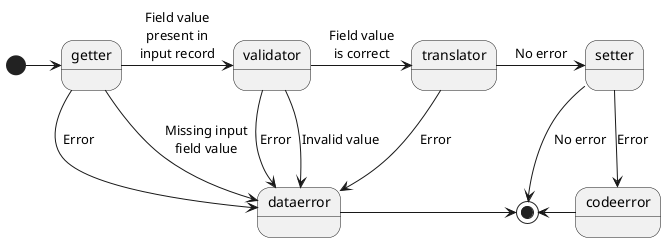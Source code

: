 @startuml
[*] -> getter
getter -> validator : Field value\npresent in\ninput record
validator -> translator : Field value\nis correct
translator -> setter : No error
setter -> [*] : No error
setter -d-> codeerror : Error
getter -d-> dataerror : Error
getter -d-> dataerror : Missing input\nfield value
validator -d-> dataerror : Error
validator -d-> dataerror : Invalid value
translator -d-> dataerror : Error
dataerror -> [*]
codeerror -l-> [*]
@enduml
